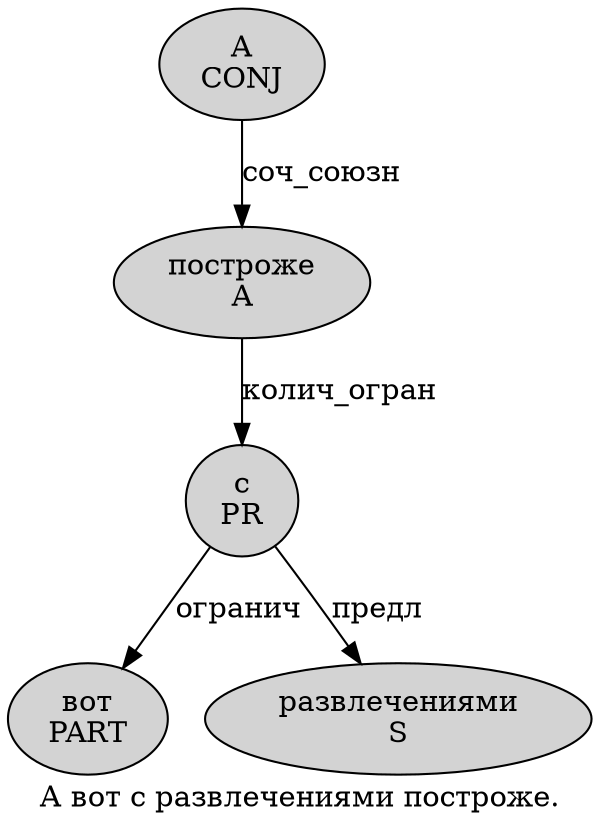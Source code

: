 digraph SENTENCE_728 {
	graph [label="А вот с развлечениями построже."]
	node [style=filled]
		0 [label="А
CONJ" color="" fillcolor=lightgray penwidth=1 shape=ellipse]
		1 [label="вот
PART" color="" fillcolor=lightgray penwidth=1 shape=ellipse]
		2 [label="с
PR" color="" fillcolor=lightgray penwidth=1 shape=ellipse]
		3 [label="развлечениями
S" color="" fillcolor=lightgray penwidth=1 shape=ellipse]
		4 [label="построже
A" color="" fillcolor=lightgray penwidth=1 shape=ellipse]
			2 -> 1 [label="огранич"]
			2 -> 3 [label="предл"]
			4 -> 2 [label="колич_огран"]
			0 -> 4 [label="соч_союзн"]
}